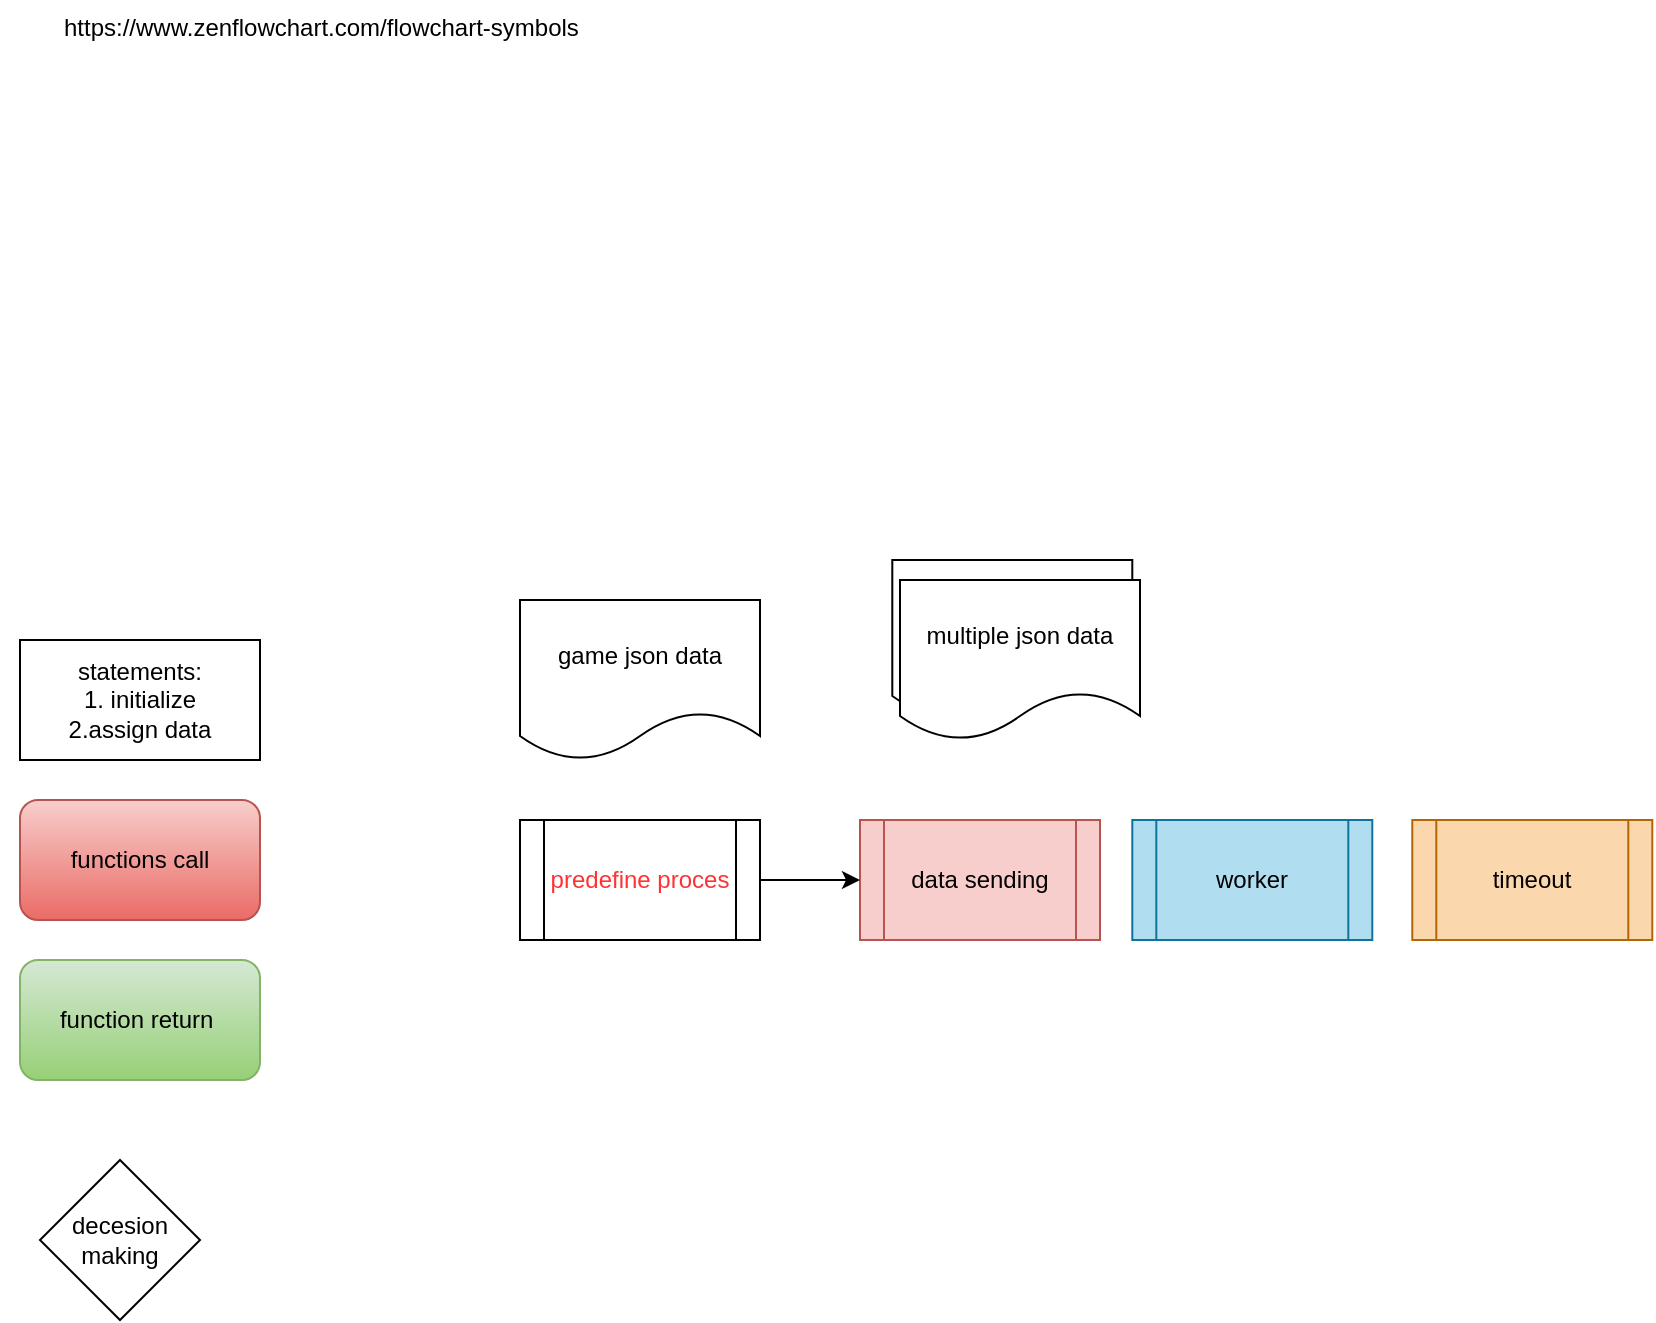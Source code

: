 <mxfile version="17.4.6" type="github">
  <diagram id="69YoF8s6pK7iw70b-nQL" name="Page-1">
    <mxGraphModel dx="1038" dy="579" grid="1" gridSize="10" guides="1" tooltips="1" connect="1" arrows="1" fold="1" page="1" pageScale="1" pageWidth="850" pageHeight="1100" math="0" shadow="0">
      <root>
        <mxCell id="0" />
        <mxCell id="1" parent="0" />
        <mxCell id="Gnrq6Jq-5mUZ2eu32NfB-6" value="" style="shape=image;verticalLabelPosition=bottom;labelBackgroundColor=default;verticalAlign=top;aspect=fixed;imageAspect=0;image=https://uploads-ssl.webflow.com/6184b461a39ff13bfb8c0556/61de99e8171cc6468145551d_flowchart-symbols-800.png;" vertex="1" parent="1">
          <mxGeometry x="30" y="70" width="363.85" height="240" as="geometry" />
        </mxCell>
        <UserObject label="https://www.zenflowchart.com/flowchart-symbols" link="https://www.zenflowchart.com/flowchart-symbols" id="Gnrq6Jq-5mUZ2eu32NfB-7">
          <mxCell style="text;whiteSpace=wrap;html=1;" vertex="1" parent="1">
            <mxGeometry x="60" y="30" width="280" height="30" as="geometry" />
          </mxCell>
        </UserObject>
        <mxCell id="Gnrq6Jq-5mUZ2eu32NfB-8" value="statements:&lt;br&gt;1. initialize&lt;br&gt;2.assign data" style="rounded=0;whiteSpace=wrap;html=1;" vertex="1" parent="1">
          <mxGeometry x="40" y="350" width="120" height="60" as="geometry" />
        </mxCell>
        <mxCell id="Gnrq6Jq-5mUZ2eu32NfB-9" value="functions call" style="rounded=1;whiteSpace=wrap;html=1;fillColor=#f8cecc;gradientColor=#ea6b66;strokeColor=#b85450;" vertex="1" parent="1">
          <mxGeometry x="40" y="430" width="120" height="60" as="geometry" />
        </mxCell>
        <mxCell id="Gnrq6Jq-5mUZ2eu32NfB-10" value="decesion making" style="rhombus;whiteSpace=wrap;html=1;" vertex="1" parent="1">
          <mxGeometry x="50" y="610" width="80" height="80" as="geometry" />
        </mxCell>
        <mxCell id="Gnrq6Jq-5mUZ2eu32NfB-12" value="data sending" style="shape=process;whiteSpace=wrap;html=1;backgroundOutline=1;fillColor=#f8cecc;strokeColor=#b85450;" vertex="1" parent="1">
          <mxGeometry x="460" y="440" width="120" height="60" as="geometry" />
        </mxCell>
        <mxCell id="Gnrq6Jq-5mUZ2eu32NfB-13" value="timeout" style="shape=process;whiteSpace=wrap;html=1;backgroundOutline=1;fillColor=#fad7ac;strokeColor=#b46504;" vertex="1" parent="1">
          <mxGeometry x="736.15" y="440" width="120" height="60" as="geometry" />
        </mxCell>
        <mxCell id="Gnrq6Jq-5mUZ2eu32NfB-14" value="worker" style="shape=process;whiteSpace=wrap;html=1;backgroundOutline=1;fillColor=#b1ddf0;strokeColor=#10739e;" vertex="1" parent="1">
          <mxGeometry x="596.15" y="440" width="120" height="60" as="geometry" />
        </mxCell>
        <mxCell id="Gnrq6Jq-5mUZ2eu32NfB-16" value="" style="edgeStyle=orthogonalEdgeStyle;rounded=0;orthogonalLoop=1;jettySize=auto;html=1;fontColor=#000000;" edge="1" parent="1" source="Gnrq6Jq-5mUZ2eu32NfB-15" target="Gnrq6Jq-5mUZ2eu32NfB-12">
          <mxGeometry relative="1" as="geometry" />
        </mxCell>
        <mxCell id="Gnrq6Jq-5mUZ2eu32NfB-15" value="predefine proces" style="shape=process;whiteSpace=wrap;html=1;backgroundOutline=1;fontColor=#FF3333;" vertex="1" parent="1">
          <mxGeometry x="290" y="440" width="120" height="60" as="geometry" />
        </mxCell>
        <mxCell id="Gnrq6Jq-5mUZ2eu32NfB-17" value="function return&amp;nbsp;" style="rounded=1;whiteSpace=wrap;html=1;fillColor=#d5e8d4;gradientColor=#97d077;strokeColor=#82b366;" vertex="1" parent="1">
          <mxGeometry x="40.0" y="510" width="120" height="60" as="geometry" />
        </mxCell>
        <mxCell id="Gnrq6Jq-5mUZ2eu32NfB-18" value="game json data" style="shape=document;whiteSpace=wrap;html=1;boundedLbl=1;fontColor=#000000;" vertex="1" parent="1">
          <mxGeometry x="290" y="330" width="120" height="80" as="geometry" />
        </mxCell>
        <mxCell id="Gnrq6Jq-5mUZ2eu32NfB-19" value="" style="shape=document;whiteSpace=wrap;html=1;boundedLbl=1;fontColor=#000000;" vertex="1" parent="1">
          <mxGeometry x="476.15" y="310" width="120" height="80" as="geometry" />
        </mxCell>
        <mxCell id="Gnrq6Jq-5mUZ2eu32NfB-20" value="multiple json data" style="shape=document;whiteSpace=wrap;html=1;boundedLbl=1;fontColor=#000000;" vertex="1" parent="1">
          <mxGeometry x="480" y="320" width="120" height="80" as="geometry" />
        </mxCell>
      </root>
    </mxGraphModel>
  </diagram>
</mxfile>
